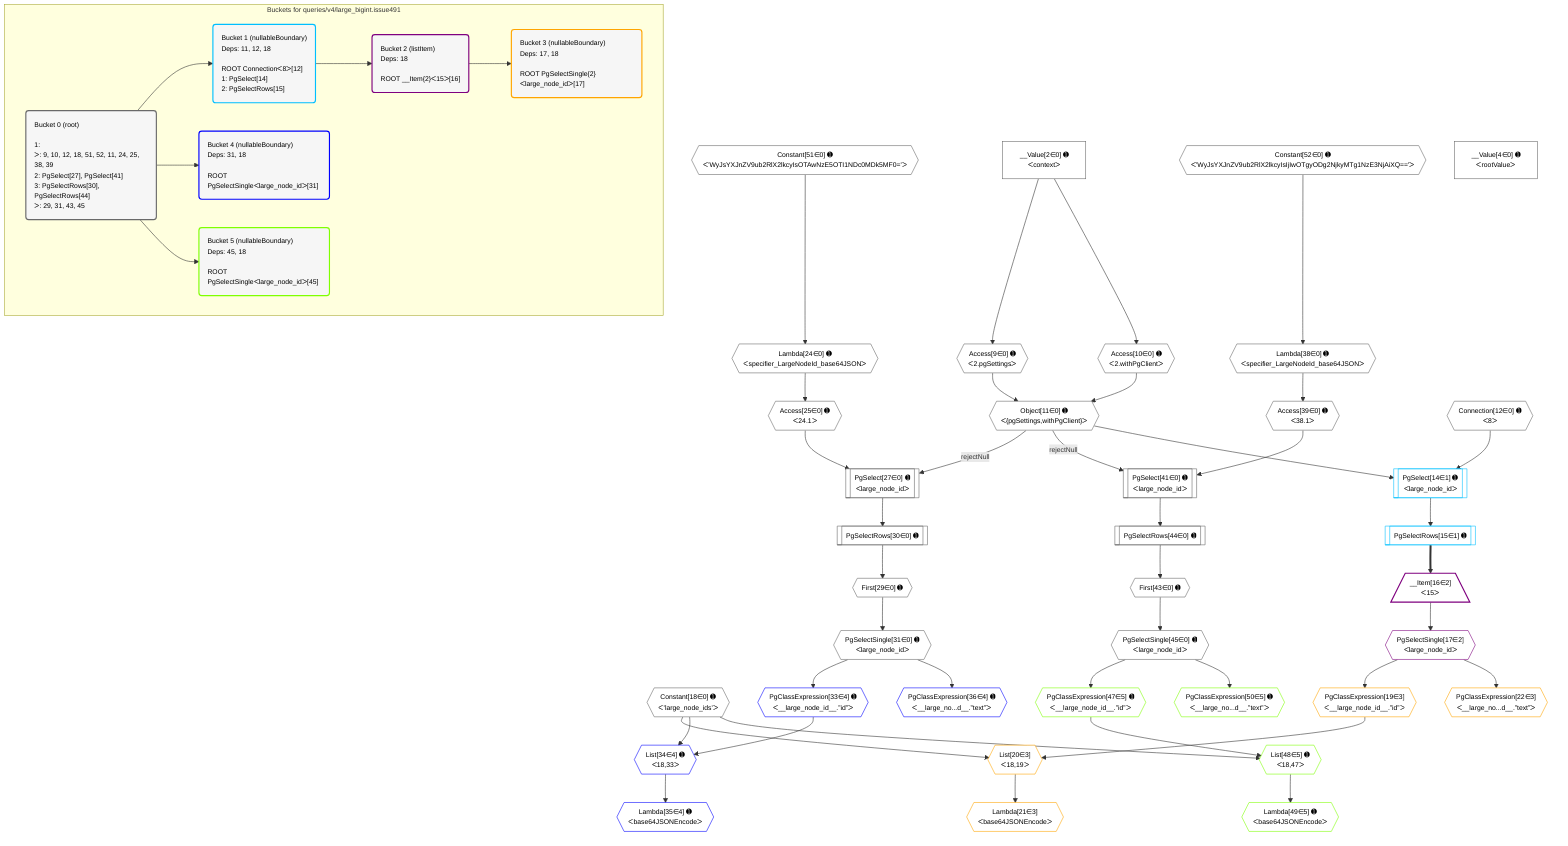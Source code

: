 %%{init: {'themeVariables': { 'fontSize': '12px'}}}%%
graph TD
    classDef path fill:#eee,stroke:#000,color:#000
    classDef plan fill:#fff,stroke-width:1px,color:#000
    classDef itemplan fill:#fff,stroke-width:2px,color:#000
    classDef unbatchedplan fill:#dff,stroke-width:1px,color:#000
    classDef sideeffectplan fill:#fcc,stroke-width:2px,color:#000
    classDef bucket fill:#f6f6f6,color:#000,stroke-width:2px,text-align:left


    %% plan dependencies
    Object11{{"Object[11∈0] ➊<br />ᐸ{pgSettings,withPgClient}ᐳ"}}:::plan
    Access9{{"Access[9∈0] ➊<br />ᐸ2.pgSettingsᐳ"}}:::plan
    Access10{{"Access[10∈0] ➊<br />ᐸ2.withPgClientᐳ"}}:::plan
    Access9 & Access10 --> Object11
    PgSelect27[["PgSelect[27∈0] ➊<br />ᐸlarge_node_idᐳ"]]:::plan
    Access25{{"Access[25∈0] ➊<br />ᐸ24.1ᐳ"}}:::plan
    Object11 -->|rejectNull| PgSelect27
    Access25 --> PgSelect27
    PgSelect41[["PgSelect[41∈0] ➊<br />ᐸlarge_node_idᐳ"]]:::plan
    Access39{{"Access[39∈0] ➊<br />ᐸ38.1ᐳ"}}:::plan
    Object11 -->|rejectNull| PgSelect41
    Access39 --> PgSelect41
    __Value2["__Value[2∈0] ➊<br />ᐸcontextᐳ"]:::plan
    __Value2 --> Access9
    __Value2 --> Access10
    Lambda24{{"Lambda[24∈0] ➊<br />ᐸspecifier_LargeNodeId_base64JSONᐳ"}}:::plan
    Constant51{{"Constant[51∈0] ➊<br />ᐸ'WyJsYXJnZV9ub2RlX2lkcyIsOTAwNzE5OTI1NDc0MDk5MF0='ᐳ"}}:::plan
    Constant51 --> Lambda24
    Lambda24 --> Access25
    First29{{"First[29∈0] ➊"}}:::plan
    PgSelectRows30[["PgSelectRows[30∈0] ➊"]]:::plan
    PgSelectRows30 --> First29
    PgSelect27 --> PgSelectRows30
    PgSelectSingle31{{"PgSelectSingle[31∈0] ➊<br />ᐸlarge_node_idᐳ"}}:::plan
    First29 --> PgSelectSingle31
    Lambda38{{"Lambda[38∈0] ➊<br />ᐸspecifier_LargeNodeId_base64JSONᐳ"}}:::plan
    Constant52{{"Constant[52∈0] ➊<br />ᐸ'WyJsYXJnZV9ub2RlX2lkcyIsIjIwOTgyODg2NjkyMTg1NzE3NjAiXQ=='ᐳ"}}:::plan
    Constant52 --> Lambda38
    Lambda38 --> Access39
    First43{{"First[43∈0] ➊"}}:::plan
    PgSelectRows44[["PgSelectRows[44∈0] ➊"]]:::plan
    PgSelectRows44 --> First43
    PgSelect41 --> PgSelectRows44
    PgSelectSingle45{{"PgSelectSingle[45∈0] ➊<br />ᐸlarge_node_idᐳ"}}:::plan
    First43 --> PgSelectSingle45
    __Value4["__Value[4∈0] ➊<br />ᐸrootValueᐳ"]:::plan
    Connection12{{"Connection[12∈0] ➊<br />ᐸ8ᐳ"}}:::plan
    Constant18{{"Constant[18∈0] ➊<br />ᐸ'large_node_ids'ᐳ"}}:::plan
    PgSelect14[["PgSelect[14∈1] ➊<br />ᐸlarge_node_idᐳ"]]:::plan
    Object11 & Connection12 --> PgSelect14
    PgSelectRows15[["PgSelectRows[15∈1] ➊"]]:::plan
    PgSelect14 --> PgSelectRows15
    __Item16[/"__Item[16∈2]<br />ᐸ15ᐳ"\]:::itemplan
    PgSelectRows15 ==> __Item16
    PgSelectSingle17{{"PgSelectSingle[17∈2]<br />ᐸlarge_node_idᐳ"}}:::plan
    __Item16 --> PgSelectSingle17
    List20{{"List[20∈3]<br />ᐸ18,19ᐳ"}}:::plan
    PgClassExpression19{{"PgClassExpression[19∈3]<br />ᐸ__large_node_id__.”id”ᐳ"}}:::plan
    Constant18 & PgClassExpression19 --> List20
    PgSelectSingle17 --> PgClassExpression19
    Lambda21{{"Lambda[21∈3]<br />ᐸbase64JSONEncodeᐳ"}}:::plan
    List20 --> Lambda21
    PgClassExpression22{{"PgClassExpression[22∈3]<br />ᐸ__large_no...d__.”text”ᐳ"}}:::plan
    PgSelectSingle17 --> PgClassExpression22
    List34{{"List[34∈4] ➊<br />ᐸ18,33ᐳ"}}:::plan
    PgClassExpression33{{"PgClassExpression[33∈4] ➊<br />ᐸ__large_node_id__.”id”ᐳ"}}:::plan
    Constant18 & PgClassExpression33 --> List34
    PgSelectSingle31 --> PgClassExpression33
    Lambda35{{"Lambda[35∈4] ➊<br />ᐸbase64JSONEncodeᐳ"}}:::plan
    List34 --> Lambda35
    PgClassExpression36{{"PgClassExpression[36∈4] ➊<br />ᐸ__large_no...d__.”text”ᐳ"}}:::plan
    PgSelectSingle31 --> PgClassExpression36
    List48{{"List[48∈5] ➊<br />ᐸ18,47ᐳ"}}:::plan
    PgClassExpression47{{"PgClassExpression[47∈5] ➊<br />ᐸ__large_node_id__.”id”ᐳ"}}:::plan
    Constant18 & PgClassExpression47 --> List48
    PgSelectSingle45 --> PgClassExpression47
    Lambda49{{"Lambda[49∈5] ➊<br />ᐸbase64JSONEncodeᐳ"}}:::plan
    List48 --> Lambda49
    PgClassExpression50{{"PgClassExpression[50∈5] ➊<br />ᐸ__large_no...d__.”text”ᐳ"}}:::plan
    PgSelectSingle45 --> PgClassExpression50

    %% define steps

    subgraph "Buckets for queries/v4/large_bigint.issue491"
    Bucket0("Bucket 0 (root)<br /><br />1: <br />ᐳ: 9, 10, 12, 18, 51, 52, 11, 24, 25, 38, 39<br />2: PgSelect[27], PgSelect[41]<br />3: PgSelectRows[30], PgSelectRows[44]<br />ᐳ: 29, 31, 43, 45"):::bucket
    classDef bucket0 stroke:#696969
    class Bucket0,__Value2,__Value4,Access9,Access10,Object11,Connection12,Constant18,Lambda24,Access25,PgSelect27,First29,PgSelectRows30,PgSelectSingle31,Lambda38,Access39,PgSelect41,First43,PgSelectRows44,PgSelectSingle45,Constant51,Constant52 bucket0
    Bucket1("Bucket 1 (nullableBoundary)<br />Deps: 11, 12, 18<br /><br />ROOT Connectionᐸ8ᐳ[12]<br />1: PgSelect[14]<br />2: PgSelectRows[15]"):::bucket
    classDef bucket1 stroke:#00bfff
    class Bucket1,PgSelect14,PgSelectRows15 bucket1
    Bucket2("Bucket 2 (listItem)<br />Deps: 18<br /><br />ROOT __Item{2}ᐸ15ᐳ[16]"):::bucket
    classDef bucket2 stroke:#7f007f
    class Bucket2,__Item16,PgSelectSingle17 bucket2
    Bucket3("Bucket 3 (nullableBoundary)<br />Deps: 17, 18<br /><br />ROOT PgSelectSingle{2}ᐸlarge_node_idᐳ[17]"):::bucket
    classDef bucket3 stroke:#ffa500
    class Bucket3,PgClassExpression19,List20,Lambda21,PgClassExpression22 bucket3
    Bucket4("Bucket 4 (nullableBoundary)<br />Deps: 31, 18<br /><br />ROOT PgSelectSingleᐸlarge_node_idᐳ[31]"):::bucket
    classDef bucket4 stroke:#0000ff
    class Bucket4,PgClassExpression33,List34,Lambda35,PgClassExpression36 bucket4
    Bucket5("Bucket 5 (nullableBoundary)<br />Deps: 45, 18<br /><br />ROOT PgSelectSingleᐸlarge_node_idᐳ[45]"):::bucket
    classDef bucket5 stroke:#7fff00
    class Bucket5,PgClassExpression47,List48,Lambda49,PgClassExpression50 bucket5
    Bucket0 --> Bucket1 & Bucket4 & Bucket5
    Bucket1 --> Bucket2
    Bucket2 --> Bucket3
    end